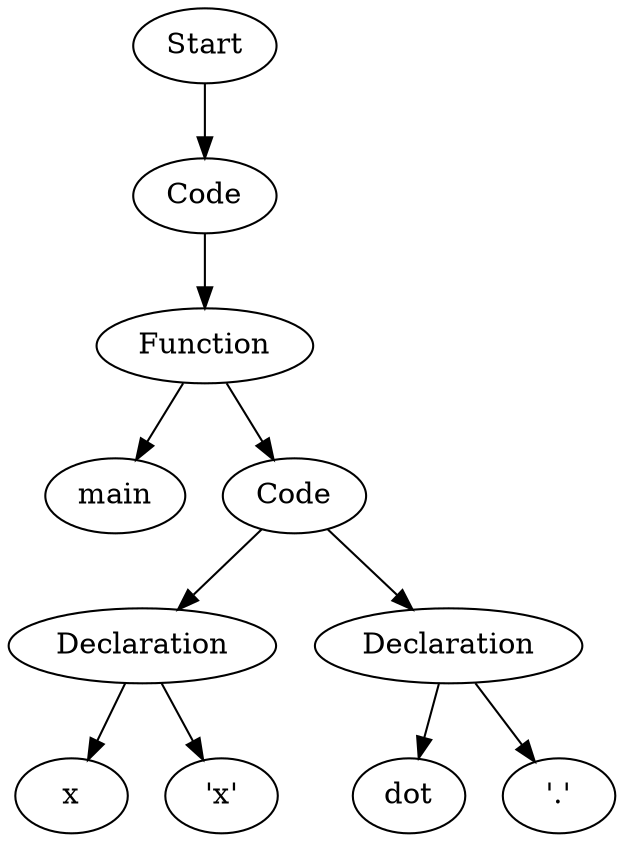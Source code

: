 digraph AST {
  "131430722019168" [label="Start"];
  "131430722019168" -> "131430722017392";
  "131430722017392" [label="Code"];
  "131430722017392" -> "131430722016000";
  "131430722016000" [label="Function"];
  "131430722016000" -> "131430722022048";
  "131430722016000" -> "131430721631520";
  "131430722022048" [label="main"];
  "131430721631520" [label="Code"];
  "131430721631520" -> "131430721631904";
  "131430721631520" -> "131430721631280";
  "131430721631904" [label="Declaration"];
  "131430721631904" -> "131430721632576";
  "131430721631904" -> "131430721631040";
  "131430721632576" [label="x"];
  "131430721631040" [label="'x'"];
  "131430721631280" [label="Declaration"];
  "131430721631280" -> "131430721630464";
  "131430721631280" -> "131430721629552";
  "131430721630464" [label="dot"];
  "131430721629552" [label="'.'"];
}
